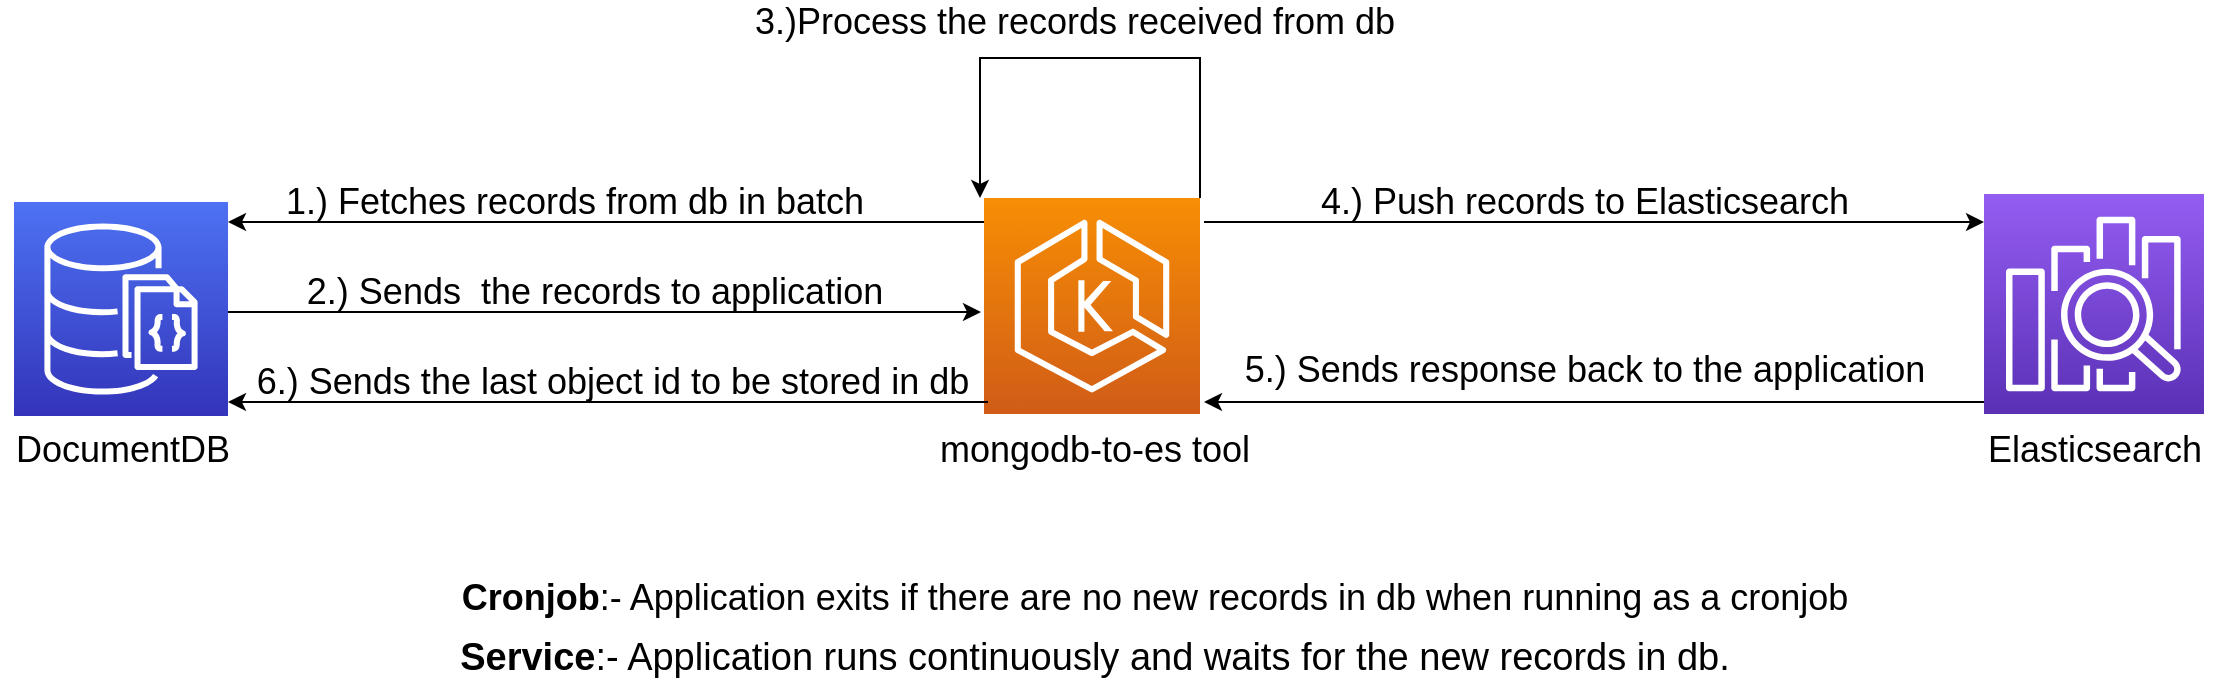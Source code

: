 <mxfile version="13.6.9" type="github">
  <diagram id="d1ab7348-05c3-a1e3-ca4d-12c340fd6b49" name="Page-1">
    <mxGraphModel dx="1174" dy="739" grid="1" gridSize="10" guides="1" tooltips="1" connect="1" arrows="1" fold="1" page="1" pageScale="1" pageWidth="1169" pageHeight="827" background="#ffffff" math="0" shadow="0">
      <root>
        <mxCell id="0" />
        <mxCell id="1" parent="0" />
        <mxCell id="yhECnjRlUtOTU7UWhlDd-163" value="" style="outlineConnect=0;fontColor=#232F3E;gradientColor=#4D72F3;gradientDirection=north;fillColor=#3334B9;strokeColor=#ffffff;dashed=0;verticalLabelPosition=bottom;verticalAlign=top;align=center;html=1;fontSize=12;fontStyle=0;aspect=fixed;shape=mxgraph.aws4.resourceIcon;resIcon=mxgraph.aws4.documentdb_with_mongodb_compatibility;" vertex="1" parent="1">
          <mxGeometry x="15" y="320" width="107" height="107" as="geometry" />
        </mxCell>
        <mxCell id="yhECnjRlUtOTU7UWhlDd-164" value="" style="outlineConnect=0;fontColor=#232F3E;gradientColor=#945DF2;gradientDirection=north;fillColor=#5A30B5;strokeColor=#ffffff;dashed=0;verticalLabelPosition=bottom;verticalAlign=top;align=center;html=1;fontSize=12;fontStyle=0;aspect=fixed;shape=mxgraph.aws4.resourceIcon;resIcon=mxgraph.aws4.elasticsearch_service;" vertex="1" parent="1">
          <mxGeometry x="1000" y="316" width="110" height="110" as="geometry" />
        </mxCell>
        <mxCell id="yhECnjRlUtOTU7UWhlDd-166" style="edgeStyle=orthogonalEdgeStyle;rounded=0;orthogonalLoop=1;jettySize=auto;html=1;" edge="1" parent="1">
          <mxGeometry relative="1" as="geometry">
            <mxPoint x="525" y="330" as="sourcePoint" />
            <mxPoint x="122" y="330" as="targetPoint" />
          </mxGeometry>
        </mxCell>
        <mxCell id="yhECnjRlUtOTU7UWhlDd-165" value="" style="outlineConnect=0;fontColor=#232F3E;gradientColor=#F78E04;gradientDirection=north;fillColor=#D05C17;strokeColor=#ffffff;dashed=0;verticalLabelPosition=bottom;verticalAlign=top;align=center;html=1;fontSize=12;fontStyle=0;aspect=fixed;shape=mxgraph.aws4.resourceIcon;resIcon=mxgraph.aws4.eks;" vertex="1" parent="1">
          <mxGeometry x="500" y="318" width="108" height="108" as="geometry" />
        </mxCell>
        <mxCell id="yhECnjRlUtOTU7UWhlDd-168" value="&lt;font style=&quot;font-size: 18px&quot;&gt;DocumentDB&lt;/font&gt;" style="text;html=1;align=center;verticalAlign=middle;resizable=0;points=[];autosize=1;" vertex="1" parent="1">
          <mxGeometry x="8.5" y="434" width="120" height="20" as="geometry" />
        </mxCell>
        <mxCell id="yhECnjRlUtOTU7UWhlDd-169" value="&lt;font style=&quot;font-size: 18px&quot;&gt;mongodb-to-es tool&lt;/font&gt;" style="text;html=1;align=center;verticalAlign=middle;resizable=0;points=[];autosize=1;" vertex="1" parent="1">
          <mxGeometry x="470" y="434" width="170" height="20" as="geometry" />
        </mxCell>
        <mxCell id="yhECnjRlUtOTU7UWhlDd-170" value="&lt;font style=&quot;font-size: 18px&quot;&gt;Elasticsearch&lt;/font&gt;" style="text;html=1;align=center;verticalAlign=middle;resizable=0;points=[];autosize=1;" vertex="1" parent="1">
          <mxGeometry x="995" y="434" width="120" height="20" as="geometry" />
        </mxCell>
        <mxCell id="yhECnjRlUtOTU7UWhlDd-171" style="edgeStyle=orthogonalEdgeStyle;rounded=0;orthogonalLoop=1;jettySize=auto;html=1;" edge="1" parent="1">
          <mxGeometry relative="1" as="geometry">
            <mxPoint x="610" y="330" as="sourcePoint" />
            <mxPoint x="1000" y="330" as="targetPoint" />
            <Array as="points">
              <mxPoint x="987" y="330" />
              <mxPoint x="987" y="330" />
            </Array>
          </mxGeometry>
        </mxCell>
        <mxCell id="yhECnjRlUtOTU7UWhlDd-172" value="&lt;font style=&quot;font-size: 18px&quot;&gt;1.) Fetches records from db in batch&lt;/font&gt;" style="text;html=1;align=center;verticalAlign=middle;resizable=0;points=[];autosize=1;" vertex="1" parent="1">
          <mxGeometry x="145" y="310" width="300" height="20" as="geometry" />
        </mxCell>
        <mxCell id="yhECnjRlUtOTU7UWhlDd-173" value="&lt;font style=&quot;font-size: 18px&quot;&gt;4.) Push records to Elasticsearch&lt;/font&gt;" style="text;html=1;align=center;verticalAlign=middle;resizable=0;points=[];autosize=1;" vertex="1" parent="1">
          <mxGeometry x="660" y="310" width="280" height="20" as="geometry" />
        </mxCell>
        <mxCell id="yhECnjRlUtOTU7UWhlDd-175" style="edgeStyle=orthogonalEdgeStyle;rounded=0;orthogonalLoop=1;jettySize=auto;html=1;" edge="1" parent="1">
          <mxGeometry relative="1" as="geometry">
            <mxPoint x="122" y="375" as="sourcePoint" />
            <mxPoint x="498.5" y="375" as="targetPoint" />
            <Array as="points">
              <mxPoint x="485.5" y="375" />
              <mxPoint x="485.5" y="375" />
            </Array>
          </mxGeometry>
        </mxCell>
        <mxCell id="yhECnjRlUtOTU7UWhlDd-176" value="&lt;font style=&quot;font-size: 18px&quot;&gt;2.) Sends&amp;nbsp; the records to application&lt;/font&gt;" style="text;html=1;align=center;verticalAlign=middle;resizable=0;points=[];autosize=1;" vertex="1" parent="1">
          <mxGeometry x="155" y="355" width="300" height="20" as="geometry" />
        </mxCell>
        <mxCell id="yhECnjRlUtOTU7UWhlDd-177" style="edgeStyle=orthogonalEdgeStyle;rounded=0;orthogonalLoop=1;jettySize=auto;html=1;" edge="1" parent="1">
          <mxGeometry relative="1" as="geometry">
            <mxPoint x="502" y="420" as="sourcePoint" />
            <mxPoint x="122" y="420" as="targetPoint" />
          </mxGeometry>
        </mxCell>
        <mxCell id="yhECnjRlUtOTU7UWhlDd-178" value="&lt;font style=&quot;font-size: 18px&quot;&gt;6.) Sends the last object id to be stored in db&lt;/font&gt;" style="text;html=1;align=center;verticalAlign=middle;resizable=0;points=[];autosize=1;" vertex="1" parent="1">
          <mxGeometry x="128.5" y="400" width="370" height="20" as="geometry" />
        </mxCell>
        <mxCell id="yhECnjRlUtOTU7UWhlDd-179" style="edgeStyle=orthogonalEdgeStyle;rounded=0;orthogonalLoop=1;jettySize=auto;html=1;" edge="1" parent="1">
          <mxGeometry relative="1" as="geometry">
            <mxPoint x="1000" y="420" as="sourcePoint" />
            <mxPoint x="610" y="420" as="targetPoint" />
          </mxGeometry>
        </mxCell>
        <mxCell id="yhECnjRlUtOTU7UWhlDd-180" value="&lt;font style=&quot;font-size: 18px&quot;&gt;5.) Sends response back to the application&lt;/font&gt;" style="text;html=1;align=center;verticalAlign=middle;resizable=0;points=[];autosize=1;" vertex="1" parent="1">
          <mxGeometry x="620" y="394" width="360" height="20" as="geometry" />
        </mxCell>
        <mxCell id="yhECnjRlUtOTU7UWhlDd-181" style="edgeStyle=orthogonalEdgeStyle;rounded=0;orthogonalLoop=1;jettySize=auto;html=1;" edge="1" parent="1">
          <mxGeometry relative="1" as="geometry">
            <mxPoint x="608" y="318" as="sourcePoint" />
            <mxPoint x="498" y="318" as="targetPoint" />
            <Array as="points">
              <mxPoint x="608" y="248" />
              <mxPoint x="498" y="248" />
            </Array>
          </mxGeometry>
        </mxCell>
        <mxCell id="yhECnjRlUtOTU7UWhlDd-182" value="&lt;font style=&quot;font-size: 18px&quot;&gt;3.)Process the records received from db&lt;/font&gt;" style="text;html=1;align=center;verticalAlign=middle;resizable=0;points=[];autosize=1;" vertex="1" parent="1">
          <mxGeometry x="375" y="220" width="340" height="20" as="geometry" />
        </mxCell>
        <mxCell id="yhECnjRlUtOTU7UWhlDd-183" value="&lt;font style=&quot;font-size: 18px&quot;&gt;&lt;b&gt;Cronjob&lt;/b&gt;:- Application exits if there are no new records in db when running as a cronjob&lt;/font&gt;" style="text;html=1;align=center;verticalAlign=middle;resizable=0;points=[];autosize=1;" vertex="1" parent="1">
          <mxGeometry x="230" y="508" width="710" height="20" as="geometry" />
        </mxCell>
        <mxCell id="yhECnjRlUtOTU7UWhlDd-184" value="&lt;font style=&quot;font-size: 19px&quot;&gt;&lt;b&gt;Service&lt;/b&gt;:- Application runs continuously and waits for the new records in db.&lt;/font&gt;" style="text;html=1;align=center;verticalAlign=middle;resizable=0;points=[];autosize=1;" vertex="1" parent="1">
          <mxGeometry x="230" y="538" width="650" height="20" as="geometry" />
        </mxCell>
      </root>
    </mxGraphModel>
  </diagram>
</mxfile>
